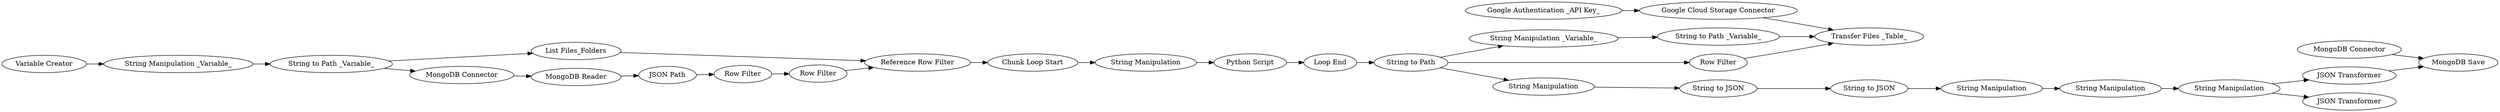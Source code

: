digraph {
	"-7327353906040169104_388" [label="Row Filter"]
	"6631410085325516437_15" [label="Transfer Files _Table_"]
	"6631410085325516437_392" [label="String Manipulation _Variable_"]
	"7791124967481440052_10" [label="Loop End"]
	"726064199938796530_21" [label="String Manipulation"]
	"-7327353906040169104_5" [label="String Manipulation _Variable_"]
	"726064199938796530_399" [label="JSON Transformer"]
	"6631410085325516437_16" [label="String to Path"]
	"-7327353906040169104_390" [label="Row Filter"]
	"726064199938796530_396" [label="String to JSON"]
	"7791124967481440052_27" [label="String Manipulation"]
	"726064199938796530_20" [label="String Manipulation"]
	"6631410085325516437_384" [label="MongoDB Save"]
	"6631410085325516437_394" [label="Row Filter"]
	"726064199938796530_398" [label="JSON Transformer"]
	"6631410085325516437_12" [label="Google Authentication _API Key_"]
	"-7327353906040169104_387" [label="JSON Path"]
	"6631410085325516437_23" [label="MongoDB Connector"]
	"-7327353906040169104_7" [label="String to Path _Variable_"]
	"-7327353906040169104_1" [label="List Files_Folders"]
	"7791124967481440052_9" [label="Chunk Loop Start"]
	"7791124967481440052_28" [label="Python Script"]
	"726064199938796530_19" [label="String to JSON"]
	"-7327353906040169104_385" [label="MongoDB Connector"]
	"6631410085325516437_393" [label="String to Path _Variable_"]
	"6631410085325516437_4" [label="Variable Creator"]
	"726064199938796530_22" [label="String Manipulation"]
	"6631410085325516437_11" [label="Google Cloud Storage Connector"]
	"-7327353906040169104_389" [label="Reference Row Filter"]
	"726064199938796530_397" [label="String Manipulation"]
	"-7327353906040169104_386" [label="MongoDB Reader"]
	"6631410085325516437_11" -> "6631410085325516437_15"
	"6631410085325516437_4" -> "-7327353906040169104_5"
	"6631410085325516437_23" -> "6631410085325516437_384"
	"726064199938796530_19" -> "726064199938796530_21"
	"726064199938796530_399" -> "6631410085325516437_384"
	"-7327353906040169104_7" -> "-7327353906040169104_1"
	"6631410085325516437_392" -> "6631410085325516437_393"
	"-7327353906040169104_386" -> "-7327353906040169104_387"
	"-7327353906040169104_1" -> "-7327353906040169104_389"
	"-7327353906040169104_390" -> "-7327353906040169104_389"
	"726064199938796530_20" -> "726064199938796530_398"
	"6631410085325516437_16" -> "6631410085325516437_394"
	"726064199938796530_20" -> "726064199938796530_399"
	"-7327353906040169104_385" -> "-7327353906040169104_386"
	"-7327353906040169104_387" -> "-7327353906040169104_388"
	"7791124967481440052_28" -> "7791124967481440052_10"
	"726064199938796530_396" -> "726064199938796530_19"
	"6631410085325516437_394" -> "6631410085325516437_15"
	"6631410085325516437_12" -> "6631410085325516437_11"
	"6631410085325516437_16" -> "726064199938796530_397"
	"7791124967481440052_9" -> "7791124967481440052_27"
	"-7327353906040169104_7" -> "-7327353906040169104_385"
	"726064199938796530_397" -> "726064199938796530_396"
	"-7327353906040169104_389" -> "7791124967481440052_9"
	"7791124967481440052_10" -> "6631410085325516437_16"
	"726064199938796530_22" -> "726064199938796530_20"
	"6631410085325516437_393" -> "6631410085325516437_15"
	"726064199938796530_21" -> "726064199938796530_22"
	"6631410085325516437_16" -> "6631410085325516437_392"
	"-7327353906040169104_5" -> "-7327353906040169104_7"
	"-7327353906040169104_388" -> "-7327353906040169104_390"
	"7791124967481440052_27" -> "7791124967481440052_28"
	rankdir=LR
}
